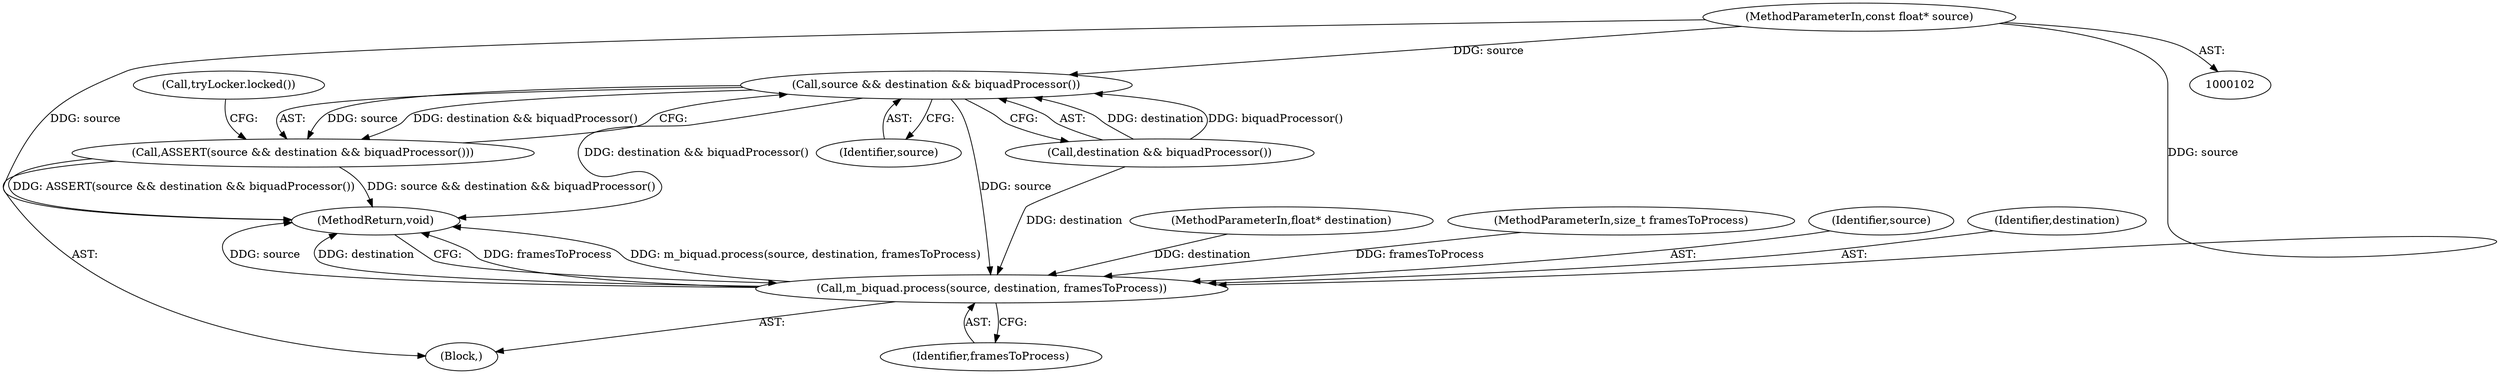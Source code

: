 digraph "0_Chrome_c391f54a210dd792f140650b886e92480d8eaf9e_1@pointer" {
"1000103" [label="(MethodParameterIn,const float* source)"];
"1000108" [label="(Call,source && destination && biquadProcessor())"];
"1000107" [label="(Call,ASSERT(source && destination && biquadProcessor()))"];
"1000118" [label="(Call,m_biquad.process(source, destination, framesToProcess))"];
"1000108" [label="(Call,source && destination && biquadProcessor())"];
"1000116" [label="(Call,tryLocker.locked())"];
"1000104" [label="(MethodParameterIn,float* destination)"];
"1000103" [label="(MethodParameterIn,const float* source)"];
"1000105" [label="(MethodParameterIn,size_t framesToProcess)"];
"1000122" [label="(MethodReturn,void)"];
"1000110" [label="(Call,destination && biquadProcessor())"];
"1000109" [label="(Identifier,source)"];
"1000121" [label="(Identifier,framesToProcess)"];
"1000118" [label="(Call,m_biquad.process(source, destination, framesToProcess))"];
"1000107" [label="(Call,ASSERT(source && destination && biquadProcessor()))"];
"1000106" [label="(Block,)"];
"1000119" [label="(Identifier,source)"];
"1000120" [label="(Identifier,destination)"];
"1000103" -> "1000102"  [label="AST: "];
"1000103" -> "1000122"  [label="DDG: source"];
"1000103" -> "1000108"  [label="DDG: source"];
"1000103" -> "1000118"  [label="DDG: source"];
"1000108" -> "1000107"  [label="AST: "];
"1000108" -> "1000109"  [label="CFG: "];
"1000108" -> "1000110"  [label="CFG: "];
"1000109" -> "1000108"  [label="AST: "];
"1000110" -> "1000108"  [label="AST: "];
"1000107" -> "1000108"  [label="CFG: "];
"1000108" -> "1000122"  [label="DDG: destination && biquadProcessor()"];
"1000108" -> "1000107"  [label="DDG: source"];
"1000108" -> "1000107"  [label="DDG: destination && biquadProcessor()"];
"1000110" -> "1000108"  [label="DDG: destination"];
"1000110" -> "1000108"  [label="DDG: biquadProcessor()"];
"1000108" -> "1000118"  [label="DDG: source"];
"1000107" -> "1000106"  [label="AST: "];
"1000116" -> "1000107"  [label="CFG: "];
"1000107" -> "1000122"  [label="DDG: source && destination && biquadProcessor()"];
"1000107" -> "1000122"  [label="DDG: ASSERT(source && destination && biquadProcessor())"];
"1000118" -> "1000106"  [label="AST: "];
"1000118" -> "1000121"  [label="CFG: "];
"1000119" -> "1000118"  [label="AST: "];
"1000120" -> "1000118"  [label="AST: "];
"1000121" -> "1000118"  [label="AST: "];
"1000122" -> "1000118"  [label="CFG: "];
"1000118" -> "1000122"  [label="DDG: framesToProcess"];
"1000118" -> "1000122"  [label="DDG: m_biquad.process(source, destination, framesToProcess)"];
"1000118" -> "1000122"  [label="DDG: source"];
"1000118" -> "1000122"  [label="DDG: destination"];
"1000110" -> "1000118"  [label="DDG: destination"];
"1000104" -> "1000118"  [label="DDG: destination"];
"1000105" -> "1000118"  [label="DDG: framesToProcess"];
}

